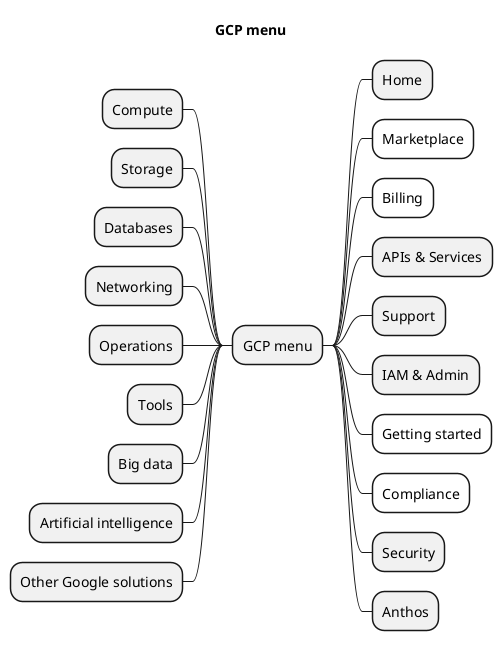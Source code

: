 @startmindmap
title GCP menu
* GCP menu
** Home
**[#White] Marketplace
**[#White] Billing
** APIs & Services
** Support
** IAM & Admin
**[#White] Getting started
**[#White] Compliance
** Security
** Anthos
-- Compute
-- Storage
-- Databases
-- Networking
-- Operations
-- Tools
-- Big data
-- Artificial intelligence
-- Other Google solutions
@endmindmap